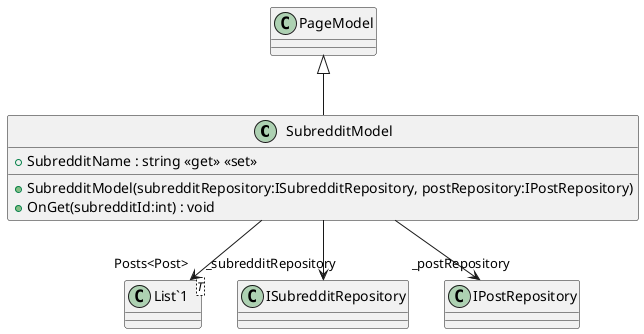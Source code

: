 @startuml
class SubredditModel {
    + SubredditModel(subredditRepository:ISubredditRepository, postRepository:IPostRepository)
    + SubredditName : string <<get>> <<set>>
    + OnGet(subredditId:int) : void
}
class "List`1"<T> {
}
PageModel <|-- SubredditModel
SubredditModel --> "_subredditRepository" ISubredditRepository
SubredditModel --> "_postRepository" IPostRepository
SubredditModel --> "Posts<Post>" "List`1"
@enduml
